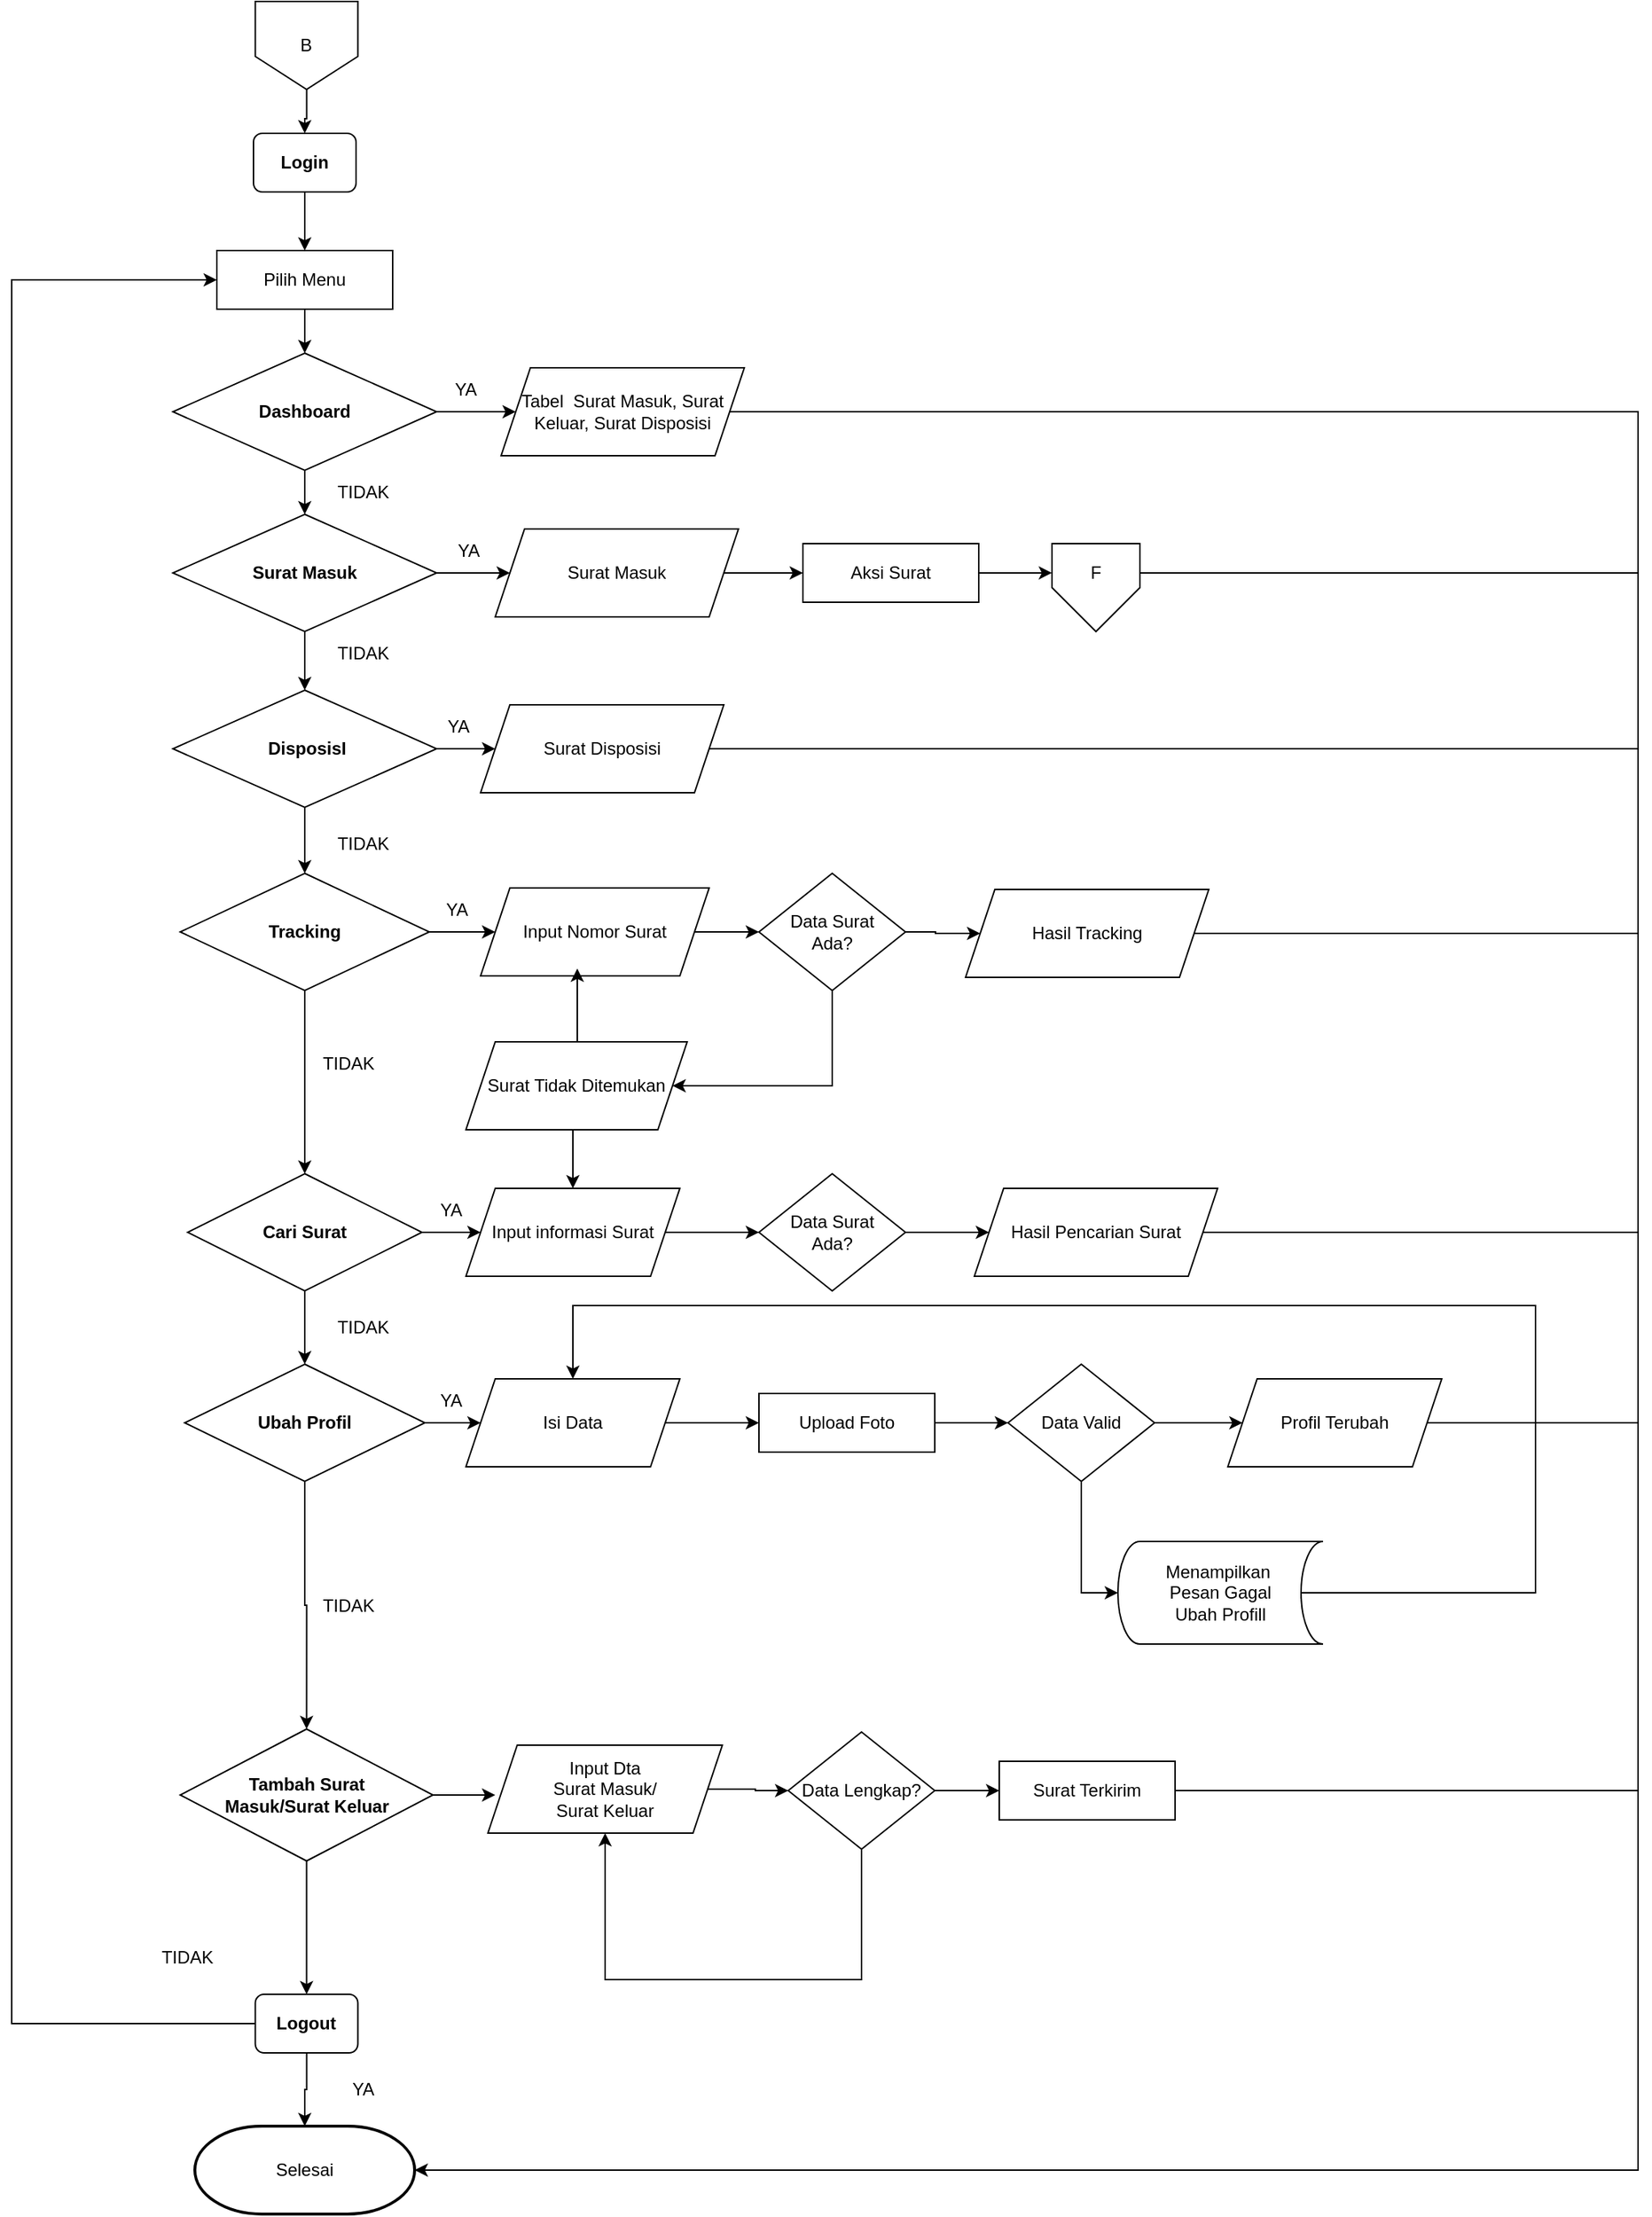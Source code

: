 <mxfile version="21.1.6" type="device">
  <diagram id="C5RBs43oDa-KdzZeNtuy" name="Page-1">
    <mxGraphModel dx="1541" dy="1885" grid="1" gridSize="10" guides="1" tooltips="1" connect="1" arrows="1" fold="1" page="1" pageScale="1" pageWidth="827" pageHeight="1169" math="0" shadow="0">
      <root>
        <mxCell id="WIyWlLk6GJQsqaUBKTNV-0" />
        <mxCell id="WIyWlLk6GJQsqaUBKTNV-1" parent="WIyWlLk6GJQsqaUBKTNV-0" />
        <mxCell id="pCkTTkV0WS3hA6v8b99D-7" style="edgeStyle=orthogonalEdgeStyle;rounded=0;orthogonalLoop=1;jettySize=auto;html=1;entryX=0.5;entryY=0;entryDx=0;entryDy=0;" parent="WIyWlLk6GJQsqaUBKTNV-1" source="WIyWlLk6GJQsqaUBKTNV-3" target="UMCxQoQrcHalShrNQ6Z5-0" edge="1">
          <mxGeometry relative="1" as="geometry" />
        </mxCell>
        <mxCell id="WIyWlLk6GJQsqaUBKTNV-3" value="&lt;b&gt;Login&lt;/b&gt;" style="rounded=1;whiteSpace=wrap;html=1;fontSize=12;glass=0;strokeWidth=1;shadow=0;" parent="WIyWlLk6GJQsqaUBKTNV-1" vertex="1">
          <mxGeometry x="185" y="80" width="70" height="40" as="geometry" />
        </mxCell>
        <mxCell id="pCkTTkV0WS3hA6v8b99D-8" style="edgeStyle=orthogonalEdgeStyle;rounded=0;orthogonalLoop=1;jettySize=auto;html=1;entryX=0.5;entryY=0;entryDx=0;entryDy=0;" parent="WIyWlLk6GJQsqaUBKTNV-1" source="UMCxQoQrcHalShrNQ6Z5-0" target="pCkTTkV0WS3hA6v8b99D-0" edge="1">
          <mxGeometry relative="1" as="geometry" />
        </mxCell>
        <mxCell id="UMCxQoQrcHalShrNQ6Z5-0" value="Pilih Menu" style="rounded=0;whiteSpace=wrap;html=1;" parent="WIyWlLk6GJQsqaUBKTNV-1" vertex="1">
          <mxGeometry x="160" y="160" width="120" height="40" as="geometry" />
        </mxCell>
        <mxCell id="pCkTTkV0WS3hA6v8b99D-9" style="edgeStyle=orthogonalEdgeStyle;rounded=0;orthogonalLoop=1;jettySize=auto;html=1;entryX=0.5;entryY=0;entryDx=0;entryDy=0;" parent="WIyWlLk6GJQsqaUBKTNV-1" source="pCkTTkV0WS3hA6v8b99D-0" target="pCkTTkV0WS3hA6v8b99D-1" edge="1">
          <mxGeometry relative="1" as="geometry" />
        </mxCell>
        <mxCell id="pCkTTkV0WS3hA6v8b99D-16" style="edgeStyle=orthogonalEdgeStyle;rounded=0;orthogonalLoop=1;jettySize=auto;html=1;" parent="WIyWlLk6GJQsqaUBKTNV-1" source="pCkTTkV0WS3hA6v8b99D-0" target="pCkTTkV0WS3hA6v8b99D-18" edge="1">
          <mxGeometry relative="1" as="geometry">
            <mxPoint x="360" y="270" as="targetPoint" />
          </mxGeometry>
        </mxCell>
        <mxCell id="pCkTTkV0WS3hA6v8b99D-0" value="&lt;b&gt;Dashboard&lt;/b&gt;" style="rhombus;whiteSpace=wrap;html=1;" parent="WIyWlLk6GJQsqaUBKTNV-1" vertex="1">
          <mxGeometry x="130" y="230" width="180" height="80" as="geometry" />
        </mxCell>
        <mxCell id="pCkTTkV0WS3hA6v8b99D-10" style="edgeStyle=orthogonalEdgeStyle;rounded=0;orthogonalLoop=1;jettySize=auto;html=1;" parent="WIyWlLk6GJQsqaUBKTNV-1" source="pCkTTkV0WS3hA6v8b99D-1" target="pCkTTkV0WS3hA6v8b99D-2" edge="1">
          <mxGeometry relative="1" as="geometry" />
        </mxCell>
        <mxCell id="pCkTTkV0WS3hA6v8b99D-20" style="edgeStyle=orthogonalEdgeStyle;rounded=0;orthogonalLoop=1;jettySize=auto;html=1;entryX=0;entryY=0.5;entryDx=0;entryDy=0;" parent="WIyWlLk6GJQsqaUBKTNV-1" source="pCkTTkV0WS3hA6v8b99D-1" target="pCkTTkV0WS3hA6v8b99D-22" edge="1">
          <mxGeometry relative="1" as="geometry">
            <mxPoint x="350" y="380" as="targetPoint" />
          </mxGeometry>
        </mxCell>
        <mxCell id="pCkTTkV0WS3hA6v8b99D-1" value="&lt;b&gt;Surat Masuk&lt;/b&gt;" style="rhombus;whiteSpace=wrap;html=1;" parent="WIyWlLk6GJQsqaUBKTNV-1" vertex="1">
          <mxGeometry x="130" y="340" width="180" height="80" as="geometry" />
        </mxCell>
        <mxCell id="pCkTTkV0WS3hA6v8b99D-11" style="edgeStyle=orthogonalEdgeStyle;rounded=0;orthogonalLoop=1;jettySize=auto;html=1;entryX=0.5;entryY=0;entryDx=0;entryDy=0;" parent="WIyWlLk6GJQsqaUBKTNV-1" source="pCkTTkV0WS3hA6v8b99D-2" target="pCkTTkV0WS3hA6v8b99D-3" edge="1">
          <mxGeometry relative="1" as="geometry">
            <mxPoint x="220" y="580" as="targetPoint" />
          </mxGeometry>
        </mxCell>
        <mxCell id="pCkTTkV0WS3hA6v8b99D-34" style="edgeStyle=orthogonalEdgeStyle;rounded=0;orthogonalLoop=1;jettySize=auto;html=1;entryX=0;entryY=0.5;entryDx=0;entryDy=0;" parent="WIyWlLk6GJQsqaUBKTNV-1" source="pCkTTkV0WS3hA6v8b99D-2" target="pCkTTkV0WS3hA6v8b99D-33" edge="1">
          <mxGeometry relative="1" as="geometry" />
        </mxCell>
        <mxCell id="pCkTTkV0WS3hA6v8b99D-2" value="&lt;b&gt;&amp;nbsp;DisposisI&lt;/b&gt;" style="rhombus;whiteSpace=wrap;html=1;" parent="WIyWlLk6GJQsqaUBKTNV-1" vertex="1">
          <mxGeometry x="130" y="460" width="180" height="80" as="geometry" />
        </mxCell>
        <mxCell id="pCkTTkV0WS3hA6v8b99D-13" style="edgeStyle=orthogonalEdgeStyle;rounded=0;orthogonalLoop=1;jettySize=auto;html=1;entryX=0.5;entryY=0;entryDx=0;entryDy=0;" parent="WIyWlLk6GJQsqaUBKTNV-1" source="pCkTTkV0WS3hA6v8b99D-3" target="pCkTTkV0WS3hA6v8b99D-4" edge="1">
          <mxGeometry relative="1" as="geometry" />
        </mxCell>
        <mxCell id="pCkTTkV0WS3hA6v8b99D-39" style="edgeStyle=orthogonalEdgeStyle;rounded=0;orthogonalLoop=1;jettySize=auto;html=1;entryX=0;entryY=0.5;entryDx=0;entryDy=0;" parent="WIyWlLk6GJQsqaUBKTNV-1" source="pCkTTkV0WS3hA6v8b99D-3" target="pCkTTkV0WS3hA6v8b99D-35" edge="1">
          <mxGeometry relative="1" as="geometry" />
        </mxCell>
        <mxCell id="pCkTTkV0WS3hA6v8b99D-3" value="&lt;b&gt;Tracking&lt;/b&gt;" style="rhombus;whiteSpace=wrap;html=1;" parent="WIyWlLk6GJQsqaUBKTNV-1" vertex="1">
          <mxGeometry x="135" y="585" width="170" height="80" as="geometry" />
        </mxCell>
        <mxCell id="pCkTTkV0WS3hA6v8b99D-14" style="edgeStyle=orthogonalEdgeStyle;rounded=0;orthogonalLoop=1;jettySize=auto;html=1;entryX=0.5;entryY=0;entryDx=0;entryDy=0;" parent="WIyWlLk6GJQsqaUBKTNV-1" source="pCkTTkV0WS3hA6v8b99D-4" target="pCkTTkV0WS3hA6v8b99D-5" edge="1">
          <mxGeometry relative="1" as="geometry" />
        </mxCell>
        <mxCell id="pCkTTkV0WS3hA6v8b99D-51" style="edgeStyle=orthogonalEdgeStyle;rounded=0;orthogonalLoop=1;jettySize=auto;html=1;entryX=0;entryY=0.5;entryDx=0;entryDy=0;" parent="WIyWlLk6GJQsqaUBKTNV-1" source="pCkTTkV0WS3hA6v8b99D-4" target="pCkTTkV0WS3hA6v8b99D-45" edge="1">
          <mxGeometry relative="1" as="geometry" />
        </mxCell>
        <mxCell id="pCkTTkV0WS3hA6v8b99D-4" value="&lt;b&gt;Cari Surat&lt;/b&gt;" style="rhombus;whiteSpace=wrap;html=1;" parent="WIyWlLk6GJQsqaUBKTNV-1" vertex="1">
          <mxGeometry x="140" y="790" width="160" height="80" as="geometry" />
        </mxCell>
        <mxCell id="pCkTTkV0WS3hA6v8b99D-15" style="edgeStyle=orthogonalEdgeStyle;rounded=0;orthogonalLoop=1;jettySize=auto;html=1;entryX=0.5;entryY=0;entryDx=0;entryDy=0;" parent="WIyWlLk6GJQsqaUBKTNV-1" source="pCkTTkV0WS3hA6v8b99D-5" target="pCkTTkV0WS3hA6v8b99D-6" edge="1">
          <mxGeometry relative="1" as="geometry">
            <mxPoint x="220" y="940" as="targetPoint" />
          </mxGeometry>
        </mxCell>
        <mxCell id="pCkTTkV0WS3hA6v8b99D-64" style="edgeStyle=orthogonalEdgeStyle;rounded=0;orthogonalLoop=1;jettySize=auto;html=1;" parent="WIyWlLk6GJQsqaUBKTNV-1" source="pCkTTkV0WS3hA6v8b99D-5" target="pCkTTkV0WS3hA6v8b99D-56" edge="1">
          <mxGeometry relative="1" as="geometry" />
        </mxCell>
        <mxCell id="pCkTTkV0WS3hA6v8b99D-5" value="&lt;b&gt;Ubah Profil&lt;/b&gt;" style="rhombus;whiteSpace=wrap;html=1;" parent="WIyWlLk6GJQsqaUBKTNV-1" vertex="1">
          <mxGeometry x="138" y="920" width="164" height="80" as="geometry" />
        </mxCell>
        <mxCell id="pCkTTkV0WS3hA6v8b99D-73" style="edgeStyle=orthogonalEdgeStyle;rounded=0;orthogonalLoop=1;jettySize=auto;html=1;" parent="WIyWlLk6GJQsqaUBKTNV-1" source="pCkTTkV0WS3hA6v8b99D-6" edge="1">
          <mxGeometry relative="1" as="geometry">
            <mxPoint x="350" y="1214" as="targetPoint" />
          </mxGeometry>
        </mxCell>
        <mxCell id="pCkTTkV0WS3hA6v8b99D-79" style="edgeStyle=orthogonalEdgeStyle;rounded=0;orthogonalLoop=1;jettySize=auto;html=1;" parent="WIyWlLk6GJQsqaUBKTNV-1" source="pCkTTkV0WS3hA6v8b99D-6" edge="1">
          <mxGeometry relative="1" as="geometry">
            <mxPoint x="221.25" y="1350" as="targetPoint" />
          </mxGeometry>
        </mxCell>
        <mxCell id="pCkTTkV0WS3hA6v8b99D-6" value="&lt;b&gt;Tambah Surat &lt;br&gt;Masuk/Surat Keluar&lt;/b&gt;" style="rhombus;whiteSpace=wrap;html=1;" parent="WIyWlLk6GJQsqaUBKTNV-1" vertex="1">
          <mxGeometry x="135" y="1169" width="172.5" height="90" as="geometry" />
        </mxCell>
        <mxCell id="pCkTTkV0WS3hA6v8b99D-85" style="edgeStyle=orthogonalEdgeStyle;rounded=0;orthogonalLoop=1;jettySize=auto;html=1;" parent="WIyWlLk6GJQsqaUBKTNV-1" source="pCkTTkV0WS3hA6v8b99D-18" target="pCkTTkV0WS3hA6v8b99D-82" edge="1">
          <mxGeometry relative="1" as="geometry">
            <mxPoint x="1250" y="1480" as="targetPoint" />
            <Array as="points">
              <mxPoint x="1130" y="270" />
              <mxPoint x="1130" y="1470" />
            </Array>
          </mxGeometry>
        </mxCell>
        <mxCell id="pCkTTkV0WS3hA6v8b99D-18" value="Tabel&amp;nbsp; Surat Masuk, Surat Keluar, Surat Disposisi" style="shape=parallelogram;perimeter=parallelogramPerimeter;whiteSpace=wrap;html=1;fixedSize=1;" parent="WIyWlLk6GJQsqaUBKTNV-1" vertex="1">
          <mxGeometry x="354" y="240" width="166" height="60" as="geometry" />
        </mxCell>
        <mxCell id="pCkTTkV0WS3hA6v8b99D-27" style="edgeStyle=orthogonalEdgeStyle;rounded=0;orthogonalLoop=1;jettySize=auto;html=1;" parent="WIyWlLk6GJQsqaUBKTNV-1" source="pCkTTkV0WS3hA6v8b99D-22" target="pCkTTkV0WS3hA6v8b99D-23" edge="1">
          <mxGeometry relative="1" as="geometry" />
        </mxCell>
        <mxCell id="pCkTTkV0WS3hA6v8b99D-22" value="Surat Masuk" style="shape=parallelogram;perimeter=parallelogramPerimeter;whiteSpace=wrap;html=1;fixedSize=1;" parent="WIyWlLk6GJQsqaUBKTNV-1" vertex="1">
          <mxGeometry x="350" y="350" width="166" height="60" as="geometry" />
        </mxCell>
        <mxCell id="pCkTTkV0WS3hA6v8b99D-31" style="edgeStyle=orthogonalEdgeStyle;rounded=0;orthogonalLoop=1;jettySize=auto;html=1;entryX=0;entryY=0.333;entryDx=0;entryDy=0;entryPerimeter=0;" parent="WIyWlLk6GJQsqaUBKTNV-1" source="pCkTTkV0WS3hA6v8b99D-23" target="pCkTTkV0WS3hA6v8b99D-26" edge="1">
          <mxGeometry relative="1" as="geometry">
            <mxPoint x="720" y="380" as="targetPoint" />
          </mxGeometry>
        </mxCell>
        <mxCell id="pCkTTkV0WS3hA6v8b99D-23" value="Aksi Surat" style="rounded=0;whiteSpace=wrap;html=1;" parent="WIyWlLk6GJQsqaUBKTNV-1" vertex="1">
          <mxGeometry x="560" y="360" width="120" height="40" as="geometry" />
        </mxCell>
        <mxCell id="pCkTTkV0WS3hA6v8b99D-26" value="" style="verticalLabelPosition=bottom;verticalAlign=top;html=1;shape=offPageConnector;rounded=0;size=0.5;" parent="WIyWlLk6GJQsqaUBKTNV-1" vertex="1">
          <mxGeometry x="730" y="360" width="60" height="60" as="geometry" />
        </mxCell>
        <mxCell id="pCkTTkV0WS3hA6v8b99D-32" value="F" style="text;html=1;strokeColor=none;fillColor=none;align=center;verticalAlign=middle;whiteSpace=wrap;rounded=0;" parent="WIyWlLk6GJQsqaUBKTNV-1" vertex="1">
          <mxGeometry x="730" y="365" width="60" height="30" as="geometry" />
        </mxCell>
        <mxCell id="pCkTTkV0WS3hA6v8b99D-33" value="Surat Disposisi" style="shape=parallelogram;perimeter=parallelogramPerimeter;whiteSpace=wrap;html=1;fixedSize=1;" parent="WIyWlLk6GJQsqaUBKTNV-1" vertex="1">
          <mxGeometry x="340" y="470" width="166" height="60" as="geometry" />
        </mxCell>
        <mxCell id="pCkTTkV0WS3hA6v8b99D-40" style="edgeStyle=orthogonalEdgeStyle;rounded=0;orthogonalLoop=1;jettySize=auto;html=1;" parent="WIyWlLk6GJQsqaUBKTNV-1" source="pCkTTkV0WS3hA6v8b99D-35" edge="1">
          <mxGeometry relative="1" as="geometry">
            <mxPoint x="530" y="625" as="targetPoint" />
          </mxGeometry>
        </mxCell>
        <mxCell id="pCkTTkV0WS3hA6v8b99D-35" value="Input Nomor Surat" style="shape=parallelogram;perimeter=parallelogramPerimeter;whiteSpace=wrap;html=1;fixedSize=1;" parent="WIyWlLk6GJQsqaUBKTNV-1" vertex="1">
          <mxGeometry x="340" y="595" width="156" height="60" as="geometry" />
        </mxCell>
        <mxCell id="pCkTTkV0WS3hA6v8b99D-41" style="edgeStyle=orthogonalEdgeStyle;rounded=0;orthogonalLoop=1;jettySize=auto;html=1;entryX=0;entryY=0.5;entryDx=0;entryDy=0;" parent="WIyWlLk6GJQsqaUBKTNV-1" source="pCkTTkV0WS3hA6v8b99D-36" target="pCkTTkV0WS3hA6v8b99D-37" edge="1">
          <mxGeometry relative="1" as="geometry" />
        </mxCell>
        <mxCell id="pCkTTkV0WS3hA6v8b99D-42" style="edgeStyle=orthogonalEdgeStyle;rounded=0;orthogonalLoop=1;jettySize=auto;html=1;entryX=1;entryY=0.5;entryDx=0;entryDy=0;" parent="WIyWlLk6GJQsqaUBKTNV-1" source="pCkTTkV0WS3hA6v8b99D-36" target="pCkTTkV0WS3hA6v8b99D-38" edge="1">
          <mxGeometry relative="1" as="geometry">
            <mxPoint x="580" y="740" as="targetPoint" />
            <Array as="points">
              <mxPoint x="580" y="730" />
            </Array>
          </mxGeometry>
        </mxCell>
        <mxCell id="pCkTTkV0WS3hA6v8b99D-36" value="Data Surat &lt;br&gt;Ada?" style="rhombus;whiteSpace=wrap;html=1;" parent="WIyWlLk6GJQsqaUBKTNV-1" vertex="1">
          <mxGeometry x="530" y="585" width="100" height="80" as="geometry" />
        </mxCell>
        <mxCell id="pCkTTkV0WS3hA6v8b99D-37" value="Hasil Tracking" style="shape=parallelogram;perimeter=parallelogramPerimeter;whiteSpace=wrap;html=1;fixedSize=1;" parent="WIyWlLk6GJQsqaUBKTNV-1" vertex="1">
          <mxGeometry x="671" y="596" width="166" height="60" as="geometry" />
        </mxCell>
        <mxCell id="pCkTTkV0WS3hA6v8b99D-92" style="edgeStyle=orthogonalEdgeStyle;rounded=0;orthogonalLoop=1;jettySize=auto;html=1;entryX=0.5;entryY=0;entryDx=0;entryDy=0;" parent="WIyWlLk6GJQsqaUBKTNV-1" source="pCkTTkV0WS3hA6v8b99D-38" target="pCkTTkV0WS3hA6v8b99D-45" edge="1">
          <mxGeometry relative="1" as="geometry">
            <Array as="points">
              <mxPoint x="403" y="760" />
              <mxPoint x="403" y="760" />
            </Array>
          </mxGeometry>
        </mxCell>
        <mxCell id="pCkTTkV0WS3hA6v8b99D-38" value="Surat Tidak Ditemukan" style="shape=parallelogram;perimeter=parallelogramPerimeter;whiteSpace=wrap;html=1;fixedSize=1;" parent="WIyWlLk6GJQsqaUBKTNV-1" vertex="1">
          <mxGeometry x="330" y="700" width="151" height="60" as="geometry" />
        </mxCell>
        <mxCell id="pCkTTkV0WS3hA6v8b99D-48" style="edgeStyle=orthogonalEdgeStyle;rounded=0;orthogonalLoop=1;jettySize=auto;html=1;entryX=0;entryY=0.5;entryDx=0;entryDy=0;" parent="WIyWlLk6GJQsqaUBKTNV-1" source="pCkTTkV0WS3hA6v8b99D-45" target="pCkTTkV0WS3hA6v8b99D-46" edge="1">
          <mxGeometry relative="1" as="geometry" />
        </mxCell>
        <mxCell id="pCkTTkV0WS3hA6v8b99D-45" value="Input informasi Surat" style="shape=parallelogram;perimeter=parallelogramPerimeter;whiteSpace=wrap;html=1;fixedSize=1;" parent="WIyWlLk6GJQsqaUBKTNV-1" vertex="1">
          <mxGeometry x="330" y="800" width="146" height="60" as="geometry" />
        </mxCell>
        <mxCell id="pCkTTkV0WS3hA6v8b99D-49" style="edgeStyle=orthogonalEdgeStyle;rounded=0;orthogonalLoop=1;jettySize=auto;html=1;entryX=0;entryY=0.5;entryDx=0;entryDy=0;" parent="WIyWlLk6GJQsqaUBKTNV-1" source="pCkTTkV0WS3hA6v8b99D-46" target="pCkTTkV0WS3hA6v8b99D-47" edge="1">
          <mxGeometry relative="1" as="geometry" />
        </mxCell>
        <mxCell id="pCkTTkV0WS3hA6v8b99D-46" value="Data Surat &lt;br&gt;Ada?" style="rhombus;whiteSpace=wrap;html=1;" parent="WIyWlLk6GJQsqaUBKTNV-1" vertex="1">
          <mxGeometry x="530" y="790" width="100" height="80" as="geometry" />
        </mxCell>
        <mxCell id="pCkTTkV0WS3hA6v8b99D-47" value="Hasil Pencarian Surat" style="shape=parallelogram;perimeter=parallelogramPerimeter;whiteSpace=wrap;html=1;fixedSize=1;" parent="WIyWlLk6GJQsqaUBKTNV-1" vertex="1">
          <mxGeometry x="677" y="800" width="166" height="60" as="geometry" />
        </mxCell>
        <mxCell id="pCkTTkV0WS3hA6v8b99D-55" value="" style="endArrow=classic;html=1;rounded=0;" parent="WIyWlLk6GJQsqaUBKTNV-1" edge="1">
          <mxGeometry width="50" height="50" relative="1" as="geometry">
            <mxPoint x="406" y="700" as="sourcePoint" />
            <mxPoint x="406" y="650" as="targetPoint" />
          </mxGeometry>
        </mxCell>
        <mxCell id="pCkTTkV0WS3hA6v8b99D-65" style="edgeStyle=orthogonalEdgeStyle;rounded=0;orthogonalLoop=1;jettySize=auto;html=1;entryX=0;entryY=0.5;entryDx=0;entryDy=0;" parent="WIyWlLk6GJQsqaUBKTNV-1" source="pCkTTkV0WS3hA6v8b99D-56" target="pCkTTkV0WS3hA6v8b99D-57" edge="1">
          <mxGeometry relative="1" as="geometry" />
        </mxCell>
        <mxCell id="pCkTTkV0WS3hA6v8b99D-56" value="Isi Data" style="shape=parallelogram;perimeter=parallelogramPerimeter;whiteSpace=wrap;html=1;fixedSize=1;" parent="WIyWlLk6GJQsqaUBKTNV-1" vertex="1">
          <mxGeometry x="330" y="930" width="146" height="60" as="geometry" />
        </mxCell>
        <mxCell id="pCkTTkV0WS3hA6v8b99D-66" style="edgeStyle=orthogonalEdgeStyle;rounded=0;orthogonalLoop=1;jettySize=auto;html=1;" parent="WIyWlLk6GJQsqaUBKTNV-1" source="pCkTTkV0WS3hA6v8b99D-57" target="pCkTTkV0WS3hA6v8b99D-58" edge="1">
          <mxGeometry relative="1" as="geometry" />
        </mxCell>
        <mxCell id="pCkTTkV0WS3hA6v8b99D-57" value="Upload Foto" style="rounded=0;whiteSpace=wrap;html=1;" parent="WIyWlLk6GJQsqaUBKTNV-1" vertex="1">
          <mxGeometry x="530" y="940" width="120" height="40" as="geometry" />
        </mxCell>
        <mxCell id="pCkTTkV0WS3hA6v8b99D-68" style="edgeStyle=orthogonalEdgeStyle;rounded=0;orthogonalLoop=1;jettySize=auto;html=1;entryX=0;entryY=0.5;entryDx=0;entryDy=0;" parent="WIyWlLk6GJQsqaUBKTNV-1" source="pCkTTkV0WS3hA6v8b99D-58" target="pCkTTkV0WS3hA6v8b99D-59" edge="1">
          <mxGeometry relative="1" as="geometry" />
        </mxCell>
        <mxCell id="pCkTTkV0WS3hA6v8b99D-71" style="edgeStyle=orthogonalEdgeStyle;rounded=0;orthogonalLoop=1;jettySize=auto;html=1;entryX=0.5;entryY=1;entryDx=0;entryDy=0;entryPerimeter=0;" parent="WIyWlLk6GJQsqaUBKTNV-1" source="pCkTTkV0WS3hA6v8b99D-58" target="pCkTTkV0WS3hA6v8b99D-60" edge="1">
          <mxGeometry relative="1" as="geometry" />
        </mxCell>
        <mxCell id="pCkTTkV0WS3hA6v8b99D-58" value="Data Valid" style="rhombus;whiteSpace=wrap;html=1;" parent="WIyWlLk6GJQsqaUBKTNV-1" vertex="1">
          <mxGeometry x="700" y="920" width="100" height="80" as="geometry" />
        </mxCell>
        <mxCell id="pCkTTkV0WS3hA6v8b99D-59" value="Profil Terubah" style="shape=parallelogram;perimeter=parallelogramPerimeter;whiteSpace=wrap;html=1;fixedSize=1;" parent="WIyWlLk6GJQsqaUBKTNV-1" vertex="1">
          <mxGeometry x="850" y="930" width="146" height="60" as="geometry" />
        </mxCell>
        <mxCell id="pCkTTkV0WS3hA6v8b99D-60" value="" style="shape=cylinder3;whiteSpace=wrap;html=1;boundedLbl=1;backgroundOutline=1;size=15;lid=0;rotation=90;" parent="WIyWlLk6GJQsqaUBKTNV-1" vertex="1">
          <mxGeometry x="810" y="1006" width="70" height="140" as="geometry" />
        </mxCell>
        <mxCell id="pCkTTkV0WS3hA6v8b99D-63" style="edgeStyle=orthogonalEdgeStyle;rounded=0;orthogonalLoop=1;jettySize=auto;html=1;entryX=0.5;entryY=0;entryDx=0;entryDy=0;" parent="WIyWlLk6GJQsqaUBKTNV-1" target="pCkTTkV0WS3hA6v8b99D-56" edge="1">
          <mxGeometry relative="1" as="geometry">
            <mxPoint x="390" y="920" as="targetPoint" />
            <mxPoint x="900" y="1080" as="sourcePoint" />
            <Array as="points">
              <mxPoint x="1060" y="1076" />
              <mxPoint x="1060" y="880" />
              <mxPoint x="403" y="880" />
            </Array>
          </mxGeometry>
        </mxCell>
        <mxCell id="pCkTTkV0WS3hA6v8b99D-61" value="Menampilkan&amp;nbsp;&lt;br&gt;Pesan Gagal&lt;br&gt;Ubah Profill" style="text;html=1;strokeColor=none;fillColor=none;align=center;verticalAlign=middle;whiteSpace=wrap;rounded=0;" parent="WIyWlLk6GJQsqaUBKTNV-1" vertex="1">
          <mxGeometry x="785" y="1061" width="120" height="30" as="geometry" />
        </mxCell>
        <mxCell id="pCkTTkV0WS3hA6v8b99D-77" style="edgeStyle=orthogonalEdgeStyle;rounded=0;orthogonalLoop=1;jettySize=auto;html=1;" parent="WIyWlLk6GJQsqaUBKTNV-1" source="pCkTTkV0WS3hA6v8b99D-72" target="pCkTTkV0WS3hA6v8b99D-74" edge="1">
          <mxGeometry relative="1" as="geometry">
            <mxPoint x="530" y="1210" as="targetPoint" />
          </mxGeometry>
        </mxCell>
        <mxCell id="pCkTTkV0WS3hA6v8b99D-72" value="Input Dta &lt;br&gt;Surat Masuk/&lt;br&gt;Surat Keluar" style="shape=parallelogram;perimeter=parallelogramPerimeter;whiteSpace=wrap;html=1;fixedSize=1;" parent="WIyWlLk6GJQsqaUBKTNV-1" vertex="1">
          <mxGeometry x="345" y="1180" width="160" height="60" as="geometry" />
        </mxCell>
        <mxCell id="pCkTTkV0WS3hA6v8b99D-76" style="edgeStyle=orthogonalEdgeStyle;rounded=0;orthogonalLoop=1;jettySize=auto;html=1;entryX=0.5;entryY=1;entryDx=0;entryDy=0;" parent="WIyWlLk6GJQsqaUBKTNV-1" source="pCkTTkV0WS3hA6v8b99D-74" target="pCkTTkV0WS3hA6v8b99D-72" edge="1">
          <mxGeometry relative="1" as="geometry">
            <mxPoint x="570" y="1384.286" as="targetPoint" />
            <Array as="points">
              <mxPoint x="600" y="1340" />
              <mxPoint x="425" y="1340" />
            </Array>
          </mxGeometry>
        </mxCell>
        <mxCell id="pCkTTkV0WS3hA6v8b99D-78" style="edgeStyle=orthogonalEdgeStyle;rounded=0;orthogonalLoop=1;jettySize=auto;html=1;entryX=0;entryY=0.5;entryDx=0;entryDy=0;" parent="WIyWlLk6GJQsqaUBKTNV-1" source="pCkTTkV0WS3hA6v8b99D-74" target="pCkTTkV0WS3hA6v8b99D-75" edge="1">
          <mxGeometry relative="1" as="geometry" />
        </mxCell>
        <mxCell id="pCkTTkV0WS3hA6v8b99D-74" value="Data Lengkap?" style="rhombus;whiteSpace=wrap;html=1;" parent="WIyWlLk6GJQsqaUBKTNV-1" vertex="1">
          <mxGeometry x="550" y="1171" width="100" height="80" as="geometry" />
        </mxCell>
        <mxCell id="pCkTTkV0WS3hA6v8b99D-75" value="Surat Terkirim" style="rounded=0;whiteSpace=wrap;html=1;" parent="WIyWlLk6GJQsqaUBKTNV-1" vertex="1">
          <mxGeometry x="694" y="1191" width="120" height="40" as="geometry" />
        </mxCell>
        <mxCell id="pCkTTkV0WS3hA6v8b99D-83" style="edgeStyle=orthogonalEdgeStyle;rounded=0;orthogonalLoop=1;jettySize=auto;html=1;entryX=0.5;entryY=0;entryDx=0;entryDy=0;entryPerimeter=0;" parent="WIyWlLk6GJQsqaUBKTNV-1" source="pCkTTkV0WS3hA6v8b99D-80" target="pCkTTkV0WS3hA6v8b99D-82" edge="1">
          <mxGeometry relative="1" as="geometry" />
        </mxCell>
        <mxCell id="pCkTTkV0WS3hA6v8b99D-101" style="edgeStyle=orthogonalEdgeStyle;rounded=0;orthogonalLoop=1;jettySize=auto;html=1;entryX=0;entryY=0.5;entryDx=0;entryDy=0;" parent="WIyWlLk6GJQsqaUBKTNV-1" source="pCkTTkV0WS3hA6v8b99D-80" target="UMCxQoQrcHalShrNQ6Z5-0" edge="1">
          <mxGeometry relative="1" as="geometry">
            <mxPoint x="80" y="151.429" as="targetPoint" />
            <Array as="points">
              <mxPoint x="20" y="1370" />
              <mxPoint x="20" y="180" />
            </Array>
          </mxGeometry>
        </mxCell>
        <mxCell id="pCkTTkV0WS3hA6v8b99D-80" value="&lt;b&gt;Logout&lt;/b&gt;" style="rounded=1;whiteSpace=wrap;html=1;fontSize=12;glass=0;strokeWidth=1;shadow=0;" parent="WIyWlLk6GJQsqaUBKTNV-1" vertex="1">
          <mxGeometry x="186.25" y="1350" width="70" height="40" as="geometry" />
        </mxCell>
        <mxCell id="pCkTTkV0WS3hA6v8b99D-82" value="Selesai" style="strokeWidth=2;html=1;shape=mxgraph.flowchart.terminator;whiteSpace=wrap;" parent="WIyWlLk6GJQsqaUBKTNV-1" vertex="1">
          <mxGeometry x="145" y="1440" width="150" height="60" as="geometry" />
        </mxCell>
        <mxCell id="pCkTTkV0WS3hA6v8b99D-86" value="" style="endArrow=none;html=1;rounded=0;exitX=1;exitY=0.5;exitDx=0;exitDy=0;" parent="WIyWlLk6GJQsqaUBKTNV-1" source="pCkTTkV0WS3hA6v8b99D-75" edge="1">
          <mxGeometry width="50" height="50" relative="1" as="geometry">
            <mxPoint x="790" y="1300" as="sourcePoint" />
            <mxPoint x="1130" y="1211" as="targetPoint" />
          </mxGeometry>
        </mxCell>
        <mxCell id="pCkTTkV0WS3hA6v8b99D-87" value="" style="endArrow=none;html=1;rounded=0;exitX=1;exitY=0.5;exitDx=0;exitDy=0;" parent="WIyWlLk6GJQsqaUBKTNV-1" source="pCkTTkV0WS3hA6v8b99D-59" edge="1">
          <mxGeometry width="50" height="50" relative="1" as="geometry">
            <mxPoint x="750" y="1270" as="sourcePoint" />
            <mxPoint x="1130" y="960" as="targetPoint" />
          </mxGeometry>
        </mxCell>
        <mxCell id="pCkTTkV0WS3hA6v8b99D-88" value="" style="endArrow=none;html=1;rounded=0;exitX=1;exitY=0.5;exitDx=0;exitDy=0;" parent="WIyWlLk6GJQsqaUBKTNV-1" source="pCkTTkV0WS3hA6v8b99D-47" edge="1">
          <mxGeometry width="50" height="50" relative="1" as="geometry">
            <mxPoint x="750" y="1270" as="sourcePoint" />
            <mxPoint x="1130" y="830" as="targetPoint" />
          </mxGeometry>
        </mxCell>
        <mxCell id="pCkTTkV0WS3hA6v8b99D-89" value="" style="endArrow=none;html=1;rounded=0;exitX=1;exitY=0.5;exitDx=0;exitDy=0;" parent="WIyWlLk6GJQsqaUBKTNV-1" source="pCkTTkV0WS3hA6v8b99D-37" edge="1">
          <mxGeometry width="50" height="50" relative="1" as="geometry">
            <mxPoint x="880" y="670" as="sourcePoint" />
            <mxPoint x="1130" y="626" as="targetPoint" />
          </mxGeometry>
        </mxCell>
        <mxCell id="pCkTTkV0WS3hA6v8b99D-90" value="" style="endArrow=none;html=1;rounded=0;" parent="WIyWlLk6GJQsqaUBKTNV-1" source="pCkTTkV0WS3hA6v8b99D-33" edge="1">
          <mxGeometry width="50" height="50" relative="1" as="geometry">
            <mxPoint x="890" y="560" as="sourcePoint" />
            <mxPoint x="1130" y="500" as="targetPoint" />
          </mxGeometry>
        </mxCell>
        <mxCell id="pCkTTkV0WS3hA6v8b99D-91" value="" style="endArrow=none;html=1;rounded=0;exitX=1;exitY=0.5;exitDx=0;exitDy=0;" parent="WIyWlLk6GJQsqaUBKTNV-1" source="pCkTTkV0WS3hA6v8b99D-32" edge="1">
          <mxGeometry width="50" height="50" relative="1" as="geometry">
            <mxPoint x="750" y="660" as="sourcePoint" />
            <mxPoint x="1130" y="380" as="targetPoint" />
          </mxGeometry>
        </mxCell>
        <mxCell id="pCkTTkV0WS3hA6v8b99D-93" value="YA" style="text;html=1;strokeColor=none;fillColor=none;align=center;verticalAlign=middle;whiteSpace=wrap;rounded=0;" parent="WIyWlLk6GJQsqaUBKTNV-1" vertex="1">
          <mxGeometry x="300" y="240" width="60" height="30" as="geometry" />
        </mxCell>
        <mxCell id="pCkTTkV0WS3hA6v8b99D-94" value="YA" style="text;html=1;strokeColor=none;fillColor=none;align=center;verticalAlign=middle;whiteSpace=wrap;rounded=0;" parent="WIyWlLk6GJQsqaUBKTNV-1" vertex="1">
          <mxGeometry x="302" y="350" width="60" height="30" as="geometry" />
        </mxCell>
        <mxCell id="pCkTTkV0WS3hA6v8b99D-95" value="YA" style="text;html=1;strokeColor=none;fillColor=none;align=center;verticalAlign=middle;whiteSpace=wrap;rounded=0;" parent="WIyWlLk6GJQsqaUBKTNV-1" vertex="1">
          <mxGeometry x="295" y="470" width="60" height="30" as="geometry" />
        </mxCell>
        <mxCell id="pCkTTkV0WS3hA6v8b99D-96" value="YA" style="text;html=1;strokeColor=none;fillColor=none;align=center;verticalAlign=middle;whiteSpace=wrap;rounded=0;" parent="WIyWlLk6GJQsqaUBKTNV-1" vertex="1">
          <mxGeometry x="294" y="595" width="60" height="30" as="geometry" />
        </mxCell>
        <mxCell id="pCkTTkV0WS3hA6v8b99D-97" value="YA" style="text;html=1;strokeColor=none;fillColor=none;align=center;verticalAlign=middle;whiteSpace=wrap;rounded=0;" parent="WIyWlLk6GJQsqaUBKTNV-1" vertex="1">
          <mxGeometry x="290" y="800" width="60" height="30" as="geometry" />
        </mxCell>
        <mxCell id="pCkTTkV0WS3hA6v8b99D-98" value="YA" style="text;html=1;strokeColor=none;fillColor=none;align=center;verticalAlign=middle;whiteSpace=wrap;rounded=0;" parent="WIyWlLk6GJQsqaUBKTNV-1" vertex="1">
          <mxGeometry x="290" y="930" width="60" height="30" as="geometry" />
        </mxCell>
        <mxCell id="pCkTTkV0WS3hA6v8b99D-99" value="YA" style="text;html=1;strokeColor=none;fillColor=none;align=center;verticalAlign=middle;whiteSpace=wrap;rounded=0;" parent="WIyWlLk6GJQsqaUBKTNV-1" vertex="1">
          <mxGeometry x="230" y="1400" width="60" height="30" as="geometry" />
        </mxCell>
        <mxCell id="pCkTTkV0WS3hA6v8b99D-100" value="TIDAK" style="text;html=1;strokeColor=none;fillColor=none;align=center;verticalAlign=middle;whiteSpace=wrap;rounded=0;" parent="WIyWlLk6GJQsqaUBKTNV-1" vertex="1">
          <mxGeometry x="110" y="1310" width="60" height="30" as="geometry" />
        </mxCell>
        <mxCell id="pCkTTkV0WS3hA6v8b99D-103" value="TIDAK" style="text;html=1;strokeColor=none;fillColor=none;align=center;verticalAlign=middle;whiteSpace=wrap;rounded=0;" parent="WIyWlLk6GJQsqaUBKTNV-1" vertex="1">
          <mxGeometry x="220" y="1070" width="60" height="30" as="geometry" />
        </mxCell>
        <mxCell id="pCkTTkV0WS3hA6v8b99D-104" value="TIDAK" style="text;html=1;strokeColor=none;fillColor=none;align=center;verticalAlign=middle;whiteSpace=wrap;rounded=0;" parent="WIyWlLk6GJQsqaUBKTNV-1" vertex="1">
          <mxGeometry x="230" y="880" width="60" height="30" as="geometry" />
        </mxCell>
        <mxCell id="pCkTTkV0WS3hA6v8b99D-105" value="TIDAK" style="text;html=1;strokeColor=none;fillColor=none;align=center;verticalAlign=middle;whiteSpace=wrap;rounded=0;" parent="WIyWlLk6GJQsqaUBKTNV-1" vertex="1">
          <mxGeometry x="220" y="700" width="60" height="30" as="geometry" />
        </mxCell>
        <mxCell id="pCkTTkV0WS3hA6v8b99D-106" value="TIDAK" style="text;html=1;strokeColor=none;fillColor=none;align=center;verticalAlign=middle;whiteSpace=wrap;rounded=0;" parent="WIyWlLk6GJQsqaUBKTNV-1" vertex="1">
          <mxGeometry x="230" y="550" width="60" height="30" as="geometry" />
        </mxCell>
        <mxCell id="pCkTTkV0WS3hA6v8b99D-107" value="TIDAK" style="text;html=1;strokeColor=none;fillColor=none;align=center;verticalAlign=middle;whiteSpace=wrap;rounded=0;" parent="WIyWlLk6GJQsqaUBKTNV-1" vertex="1">
          <mxGeometry x="230" y="420" width="60" height="30" as="geometry" />
        </mxCell>
        <mxCell id="pCkTTkV0WS3hA6v8b99D-108" value="TIDAK" style="text;html=1;strokeColor=none;fillColor=none;align=center;verticalAlign=middle;whiteSpace=wrap;rounded=0;" parent="WIyWlLk6GJQsqaUBKTNV-1" vertex="1">
          <mxGeometry x="230" y="310" width="60" height="30" as="geometry" />
        </mxCell>
        <mxCell id="AsaqWL7ThzWfmoiVNmKy-1" style="edgeStyle=orthogonalEdgeStyle;rounded=0;orthogonalLoop=1;jettySize=auto;html=1;" edge="1" parent="WIyWlLk6GJQsqaUBKTNV-1" source="AsaqWL7ThzWfmoiVNmKy-0" target="WIyWlLk6GJQsqaUBKTNV-3">
          <mxGeometry relative="1" as="geometry">
            <mxPoint x="221.25" y="70" as="targetPoint" />
          </mxGeometry>
        </mxCell>
        <mxCell id="AsaqWL7ThzWfmoiVNmKy-0" value="B&lt;br&gt;" style="shape=offPageConnector;whiteSpace=wrap;html=1;" vertex="1" parent="WIyWlLk6GJQsqaUBKTNV-1">
          <mxGeometry x="186.25" y="-10" width="70" height="60" as="geometry" />
        </mxCell>
      </root>
    </mxGraphModel>
  </diagram>
</mxfile>
